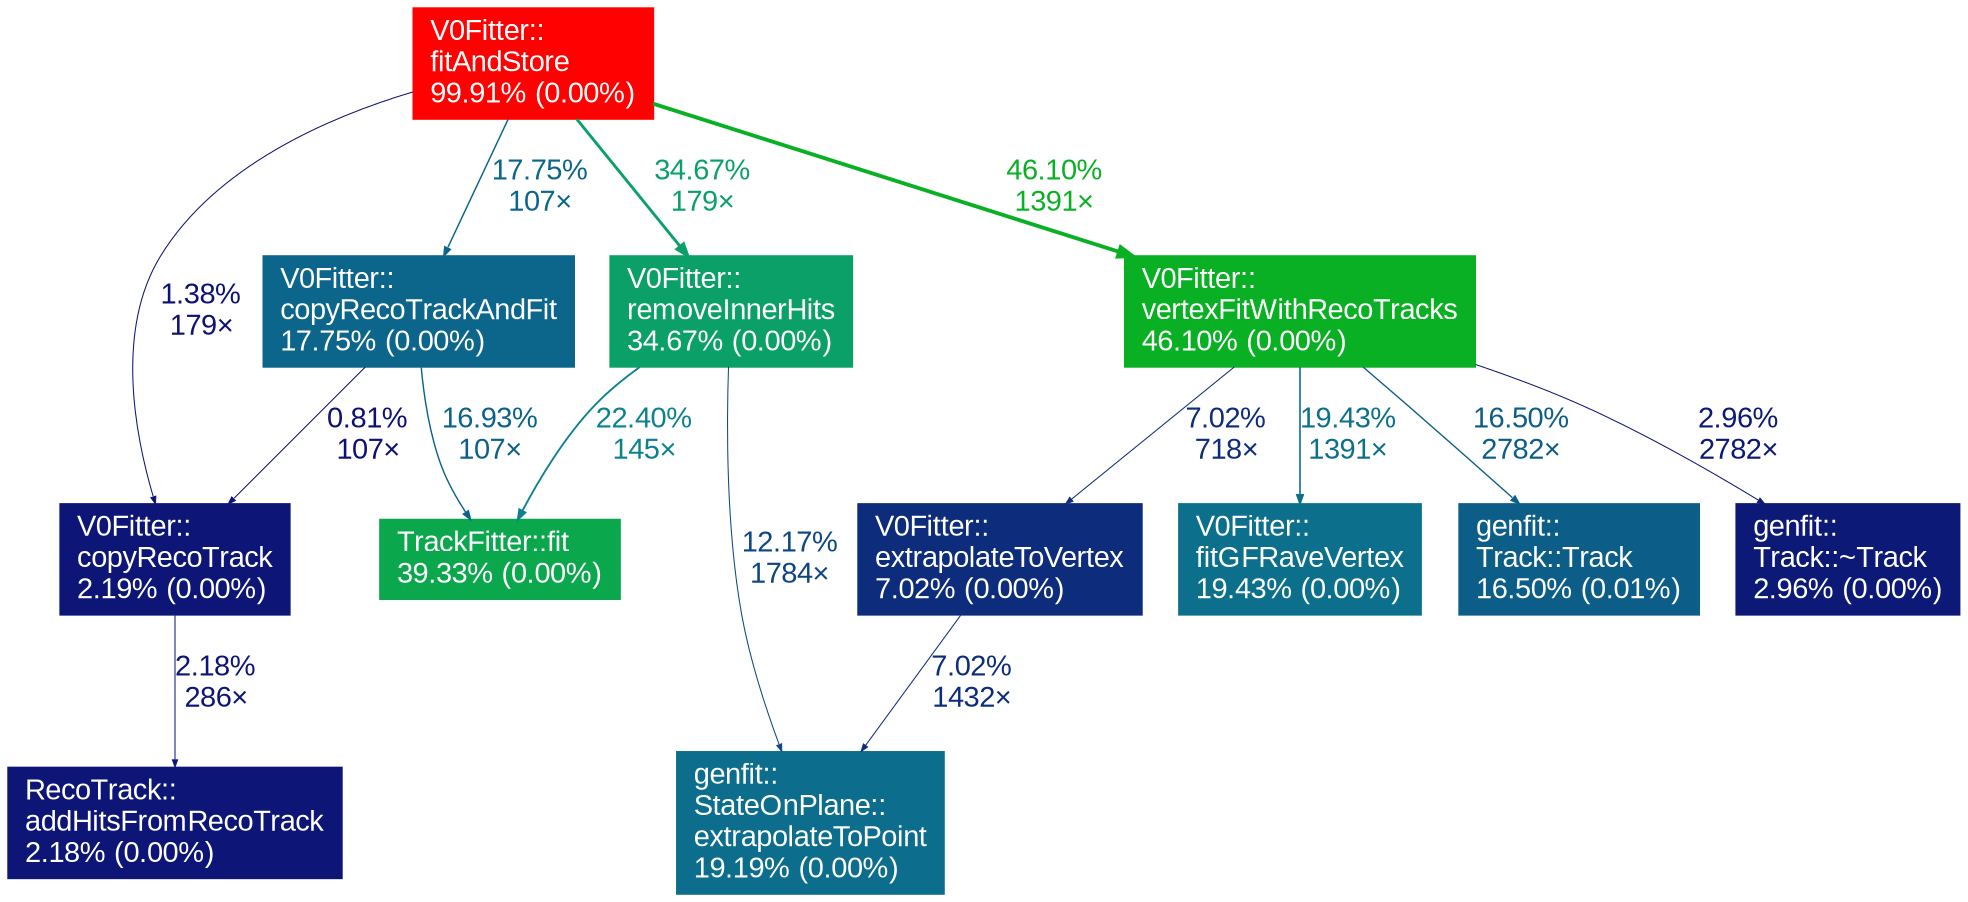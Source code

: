 digraph {
	graph [fontname=Arial];
	node [fontcolor=white,
		fontname=Arial,
		label="\N",
		shape=box,
		style=filled
	];
	edge [fontname=Arial];
	"Belle2::RecoTrack::addHitsFromRecoTrack(Belle2::RecoTrack const*, unsigned int, bool, std::optional<double>)"	[color="#0d1676",
		fontcolor="#ffffff",
		label="RecoTrack::\laddHitsFromRecoTrack\l2.18% (0.00%)\l"];
	"Belle2::TrackFitter::fit(Belle2::RecoTrack&, Belle2::Const::ChargedStable const&, bool) const"	[color="#0ba74d",
		fontcolor="#ffffff",
		label="TrackFitter::fit\l39.33% (0.00%)\l"];
	"Belle2::V0Fitter::copyRecoTrack(Belle2::RecoTrack*)"	[color="#0d1676",
		fontcolor="#ffffff",
		label="V0Fitter::\lcopyRecoTrack\l2.19% (0.00%)\l"];
	"Belle2::V0Fitter::copyRecoTrack(Belle2::RecoTrack*)" -> "Belle2::RecoTrack::addHitsFromRecoTrack(Belle2::RecoTrack const*, unsigned int, bool, std::optional<double>)"	[arrowsize=0.35,
		color="#0d1676",
		fontcolor="#0d1676",
		label="2.18%\n286×",
		penwidth=0.50];
	"Belle2::V0Fitter::copyRecoTrackAndFit(Belle2::RecoTrack*, int)"	[color="#0c658a",
		fontcolor="#ffffff",
		label="V0Fitter::\lcopyRecoTrackAndFit\l17.75% (0.00%)\l"];
	"Belle2::V0Fitter::copyRecoTrackAndFit(Belle2::RecoTrack*, int)" -> "Belle2::TrackFitter::fit(Belle2::RecoTrack&, Belle2::Const::ChargedStable const&, bool) const"	[arrowsize=0.41,
		color="#0c6189",
		fontcolor="#0c6189",
		label="16.93%\n107×",
		penwidth=0.68];
	"Belle2::V0Fitter::copyRecoTrackAndFit(Belle2::RecoTrack*, int)" -> "Belle2::V0Fitter::copyRecoTrack(Belle2::RecoTrack*)"	[arrowsize=0.35,
		color="#0d1074",
		fontcolor="#0d1074",
		label="0.81%\n107×",
		penwidth=0.50];
	"Belle2::V0Fitter::extrapolateToVertex(genfit::MeasuredStateOnPlane&, genfit::MeasuredStateOnPlane&, ROOT::Math::DisplacementVector3D<\
ROOT::Math::Cartesian3D<double>, ROOT::Math::DefaultCoordinateSystemTag> const&, unsigned int&)"	[color="#0d2c7c",
		fontcolor="#ffffff",
		label="V0Fitter::\lextrapolateToVertex\l7.02% (0.00%)\l"];
	"genfit::StateOnPlane::extrapolateToPoint(TVector3 const&, bool, bool)"	[color="#0c6e8c",
		fontcolor="#ffffff",
		label="genfit::\lStateOnPlane::\lextrapolateToPoint\l19.19% (0.00%)\l"];
	"Belle2::V0Fitter::extrapolateToVertex(genfit::MeasuredStateOnPlane&, genfit::MeasuredStateOnPlane&, ROOT::Math::DisplacementVector3D<\
ROOT::Math::Cartesian3D<double>, ROOT::Math::DefaultCoordinateSystemTag> const&, unsigned int&)" -> "genfit::StateOnPlane::extrapolateToPoint(TVector3 const&, bool, bool)"	[arrowsize=0.35,
		color="#0d2c7c",
		fontcolor="#0d2c7c",
		label="7.02%\n1432×",
		penwidth=0.50];
	"Belle2::V0Fitter::fitAndStore(Belle2::Track const*, Belle2::Track const*, Belle2::Const::ParticleType const&, bool&, bool&)"	[color="#ff0100",
		fontcolor="#ffffff",
		label="V0Fitter::\lfitAndStore\l99.91% (0.00%)\l"];
	"Belle2::V0Fitter::fitAndStore(Belle2::Track const*, Belle2::Track const*, Belle2::Const::ParticleType const&, bool&, bool&)" -> "Belle2::V0Fitter::copyRecoTrack(Belle2::RecoTrack*)"	[arrowsize=0.35,
		color="#0d1275",
		fontcolor="#0d1275",
		label="1.38%\n179×",
		penwidth=0.50];
	"Belle2::V0Fitter::fitAndStore(Belle2::Track const*, Belle2::Track const*, Belle2::Const::ParticleType const&, bool&, bool&)" -> "Belle2::V0Fitter::copyRecoTrackAndFit(Belle2::RecoTrack*, int)"	[arrowsize=0.42,
		color="#0c658a",
		fontcolor="#0c658a",
		label="17.75%\n107×",
		penwidth=0.71];
	"Belle2::V0Fitter::removeInnerHits(Belle2::RecoTrack*, Belle2::RecoTrack*, int, ROOT::Math::DisplacementVector3D<ROOT::Math::Cartesian3D<\
double>, ROOT::Math::DefaultCoordinateSystemTag> const&)"	[color="#0ba067",
		fontcolor="#ffffff",
		label="V0Fitter::\lremoveInnerHits\l34.67% (0.00%)\l"];
	"Belle2::V0Fitter::fitAndStore(Belle2::Track const*, Belle2::Track const*, Belle2::Const::ParticleType const&, bool&, bool&)" -> "Belle2::V0Fitter::removeInnerHits(Belle2::RecoTrack*, Belle2::RecoTrack*, int, ROOT::Math::DisplacementVector3D<ROOT::Math::Cartesian3D<\
double>, ROOT::Math::DefaultCoordinateSystemTag> const&)"	[arrowsize=0.59,
		color="#0ba067",
		fontcolor="#0ba067",
		label="34.67%\n179×",
		penwidth=1.39];
	"Belle2::V0Fitter::vertexFitWithRecoTracks(Belle2::Track const*, Belle2::Track const*, Belle2::RecoTrack*, Belle2::RecoTrack*, Belle2::\
Const::ParticleType const&, unsigned int&, ROOT::Math::DisplacementVector3D<ROOT::Math::Cartesian3D<double>, ROOT::Math::DefaultCoordinateSystemTag>&, \
bool)"	[color="#0ab024",
		fontcolor="#ffffff",
		label="V0Fitter::\lvertexFitWithRecoTracks\l46.10% (0.00%)\l"];
	"Belle2::V0Fitter::fitAndStore(Belle2::Track const*, Belle2::Track const*, Belle2::Const::ParticleType const&, bool&, bool&)" -> "Belle2::V0Fitter::vertexFitWithRecoTracks(Belle2::Track const*, Belle2::Track const*, Belle2::RecoTrack*, Belle2::RecoTrack*, Belle2::\
Const::ParticleType const&, unsigned int&, ROOT::Math::DisplacementVector3D<ROOT::Math::Cartesian3D<double>, ROOT::Math::DefaultCoordinateSystemTag>&, \
bool)"	[arrowsize=0.68,
		color="#0ab024",
		fontcolor="#0ab024",
		label="46.10%\n1391×",
		penwidth=1.84];
	"Belle2::V0Fitter::removeInnerHits(Belle2::RecoTrack*, Belle2::RecoTrack*, int, ROOT::Math::DisplacementVector3D<ROOT::Math::Cartesian3D<\
double>, ROOT::Math::DefaultCoordinateSystemTag> const&)" -> "Belle2::TrackFitter::fit(Belle2::RecoTrack&, Belle2::Const::ChargedStable const&, bool) const"	[arrowsize=0.47,
		color="#0c8290",
		fontcolor="#0c8290",
		label="22.40%\n145×",
		penwidth=0.90];
	"Belle2::V0Fitter::removeInnerHits(Belle2::RecoTrack*, Belle2::RecoTrack*, int, ROOT::Math::DisplacementVector3D<ROOT::Math::Cartesian3D<\
double>, ROOT::Math::DefaultCoordinateSystemTag> const&)" -> "genfit::StateOnPlane::extrapolateToPoint(TVector3 const&, bool, bool)"	[arrowsize=0.35,
		color="#0d4682",
		fontcolor="#0d4682",
		label="12.17%\n1784×",
		penwidth=0.50];
	"Belle2::V0Fitter::vertexFitWithRecoTracks(Belle2::Track const*, Belle2::Track const*, Belle2::RecoTrack*, Belle2::RecoTrack*, Belle2::\
Const::ParticleType const&, unsigned int&, ROOT::Math::DisplacementVector3D<ROOT::Math::Cartesian3D<double>, ROOT::Math::DefaultCoordinateSystemTag>&, \
bool)" -> "Belle2::V0Fitter::extrapolateToVertex(genfit::MeasuredStateOnPlane&, genfit::MeasuredStateOnPlane&, ROOT::Math::DisplacementVector3D<\
ROOT::Math::Cartesian3D<double>, ROOT::Math::DefaultCoordinateSystemTag> const&, unsigned int&)"	[arrowsize=0.35,
		color="#0d2c7c",
		fontcolor="#0d2c7c",
		label="7.02%\n718×",
		penwidth=0.50];
	"Belle2::V0Fitter::fitGFRaveVertex(genfit::Track&, genfit::Track&, genfit::GFRaveVertex&)"	[color="#0c708c",
		fontcolor="#ffffff",
		label="V0Fitter::\lfitGFRaveVertex\l19.43% (0.00%)\l"];
	"Belle2::V0Fitter::vertexFitWithRecoTracks(Belle2::Track const*, Belle2::Track const*, Belle2::RecoTrack*, Belle2::RecoTrack*, Belle2::\
Const::ParticleType const&, unsigned int&, ROOT::Math::DisplacementVector3D<ROOT::Math::Cartesian3D<double>, ROOT::Math::DefaultCoordinateSystemTag>&, \
bool)" -> "Belle2::V0Fitter::fitGFRaveVertex(genfit::Track&, genfit::Track&, genfit::GFRaveVertex&)"	[arrowsize=0.44,
		color="#0c708c",
		fontcolor="#0c708c",
		label="19.43%\n1391×",
		penwidth=0.78];
	"genfit::Track::Track(genfit::Track const&)"	[color="#0c5e88",
		fontcolor="#ffffff",
		label="genfit::\lTrack::Track\l16.50% (0.01%)\l"];
	"Belle2::V0Fitter::vertexFitWithRecoTracks(Belle2::Track const*, Belle2::Track const*, Belle2::RecoTrack*, Belle2::RecoTrack*, Belle2::\
Const::ParticleType const&, unsigned int&, ROOT::Math::DisplacementVector3D<ROOT::Math::Cartesian3D<double>, ROOT::Math::DefaultCoordinateSystemTag>&, \
bool)" -> "genfit::Track::Track(genfit::Track const&)"	[arrowsize=0.41,
		color="#0c5e88",
		fontcolor="#0c5e88",
		label="16.50%\n2782×",
		penwidth=0.66];
	"genfit::Track::~Track()"	[color="#0d1977",
		fontcolor="#ffffff",
		label="genfit::\lTrack::~Track\l2.96% (0.00%)\l"];
	"Belle2::V0Fitter::vertexFitWithRecoTracks(Belle2::Track const*, Belle2::Track const*, Belle2::RecoTrack*, Belle2::RecoTrack*, Belle2::\
Const::ParticleType const&, unsigned int&, ROOT::Math::DisplacementVector3D<ROOT::Math::Cartesian3D<double>, ROOT::Math::DefaultCoordinateSystemTag>&, \
bool)" -> "genfit::Track::~Track()"	[arrowsize=0.35,
		color="#0d1977",
		fontcolor="#0d1977",
		label="2.96%\n2782×",
		penwidth=0.50];
}
